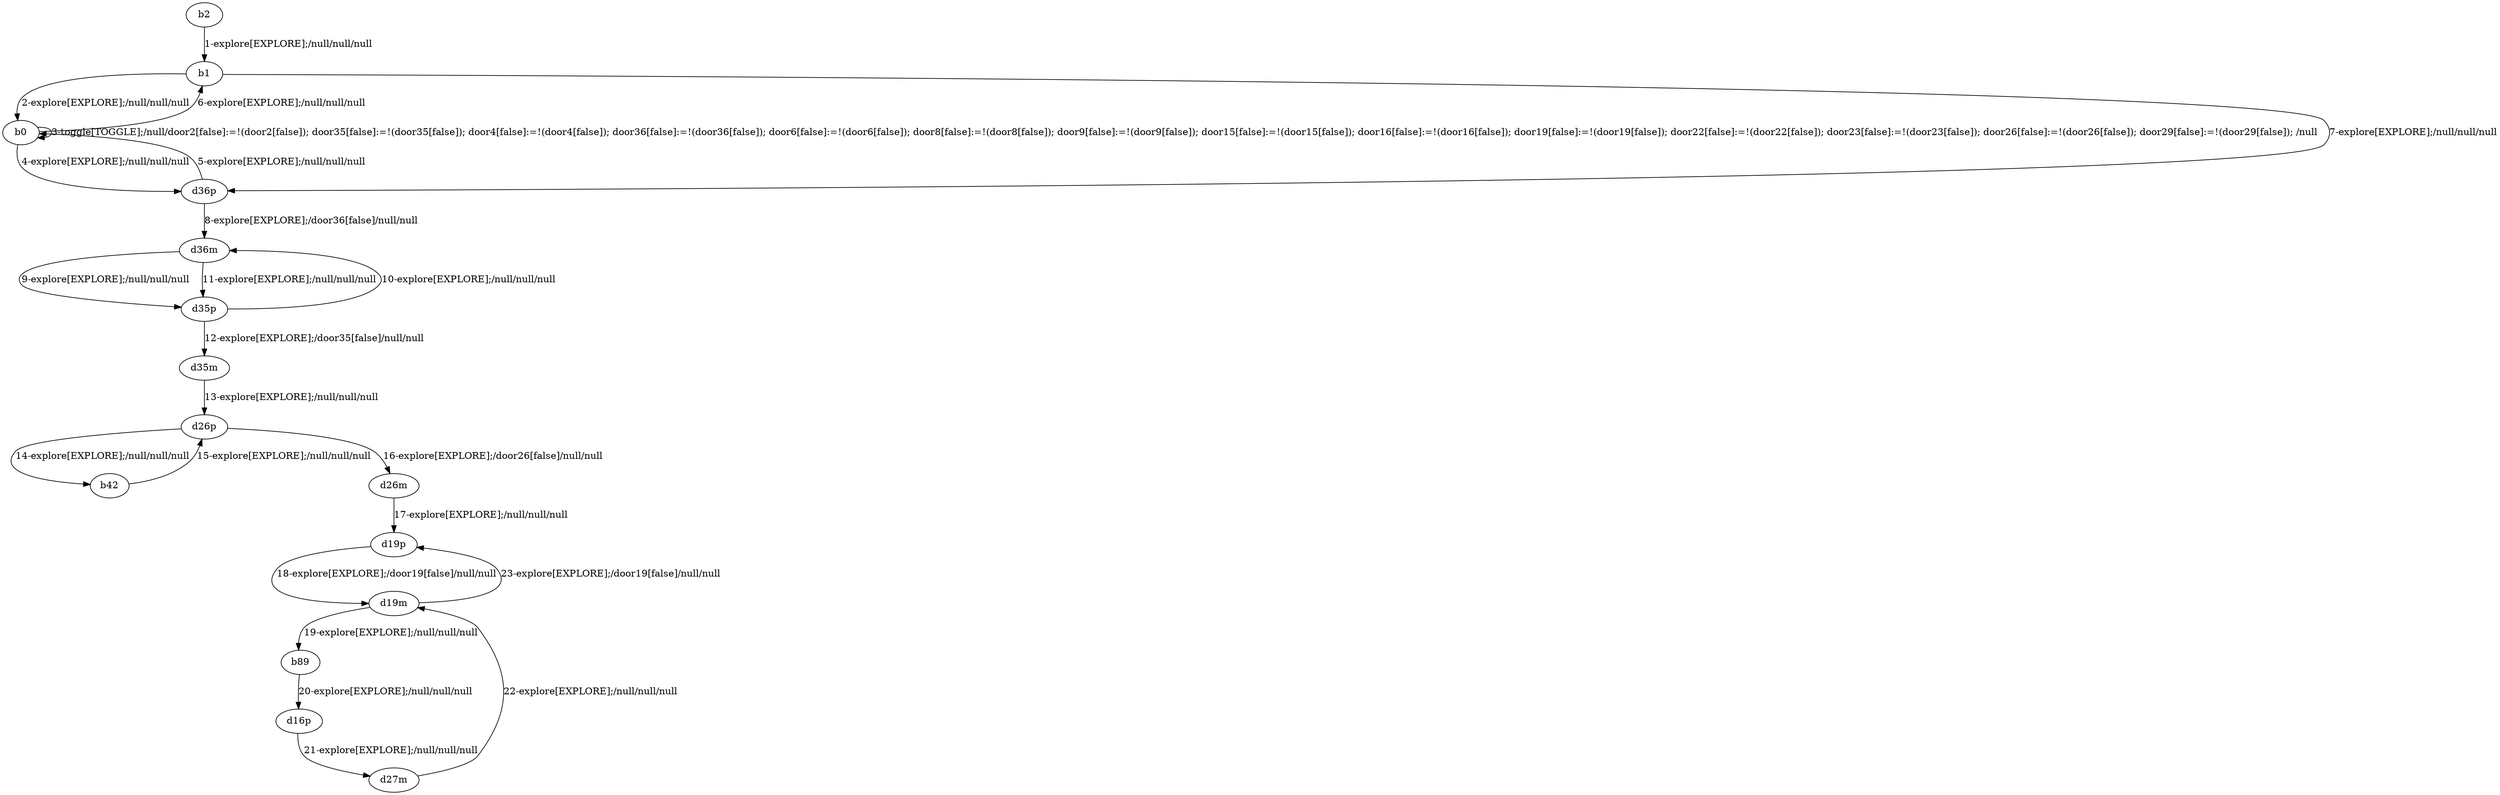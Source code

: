 # Total number of goals covered by this test: 1
# d19m --> d19p

digraph g {
"b2" -> "b1" [label = "1-explore[EXPLORE];/null/null/null"];
"b1" -> "b0" [label = "2-explore[EXPLORE];/null/null/null"];
"b0" -> "b0" [label = "3-toggle[TOGGLE];/null/door2[false]:=!(door2[false]); door35[false]:=!(door35[false]); door4[false]:=!(door4[false]); door36[false]:=!(door36[false]); door6[false]:=!(door6[false]); door8[false]:=!(door8[false]); door9[false]:=!(door9[false]); door15[false]:=!(door15[false]); door16[false]:=!(door16[false]); door19[false]:=!(door19[false]); door22[false]:=!(door22[false]); door23[false]:=!(door23[false]); door26[false]:=!(door26[false]); door29[false]:=!(door29[false]); /null"];
"b0" -> "d36p" [label = "4-explore[EXPLORE];/null/null/null"];
"d36p" -> "b0" [label = "5-explore[EXPLORE];/null/null/null"];
"b0" -> "b1" [label = "6-explore[EXPLORE];/null/null/null"];
"b1" -> "d36p" [label = "7-explore[EXPLORE];/null/null/null"];
"d36p" -> "d36m" [label = "8-explore[EXPLORE];/door36[false]/null/null"];
"d36m" -> "d35p" [label = "9-explore[EXPLORE];/null/null/null"];
"d35p" -> "d36m" [label = "10-explore[EXPLORE];/null/null/null"];
"d36m" -> "d35p" [label = "11-explore[EXPLORE];/null/null/null"];
"d35p" -> "d35m" [label = "12-explore[EXPLORE];/door35[false]/null/null"];
"d35m" -> "d26p" [label = "13-explore[EXPLORE];/null/null/null"];
"d26p" -> "b42" [label = "14-explore[EXPLORE];/null/null/null"];
"b42" -> "d26p" [label = "15-explore[EXPLORE];/null/null/null"];
"d26p" -> "d26m" [label = "16-explore[EXPLORE];/door26[false]/null/null"];
"d26m" -> "d19p" [label = "17-explore[EXPLORE];/null/null/null"];
"d19p" -> "d19m" [label = "18-explore[EXPLORE];/door19[false]/null/null"];
"d19m" -> "b89" [label = "19-explore[EXPLORE];/null/null/null"];
"b89" -> "d16p" [label = "20-explore[EXPLORE];/null/null/null"];
"d16p" -> "d27m" [label = "21-explore[EXPLORE];/null/null/null"];
"d27m" -> "d19m" [label = "22-explore[EXPLORE];/null/null/null"];
"d19m" -> "d19p" [label = "23-explore[EXPLORE];/door19[false]/null/null"];
}